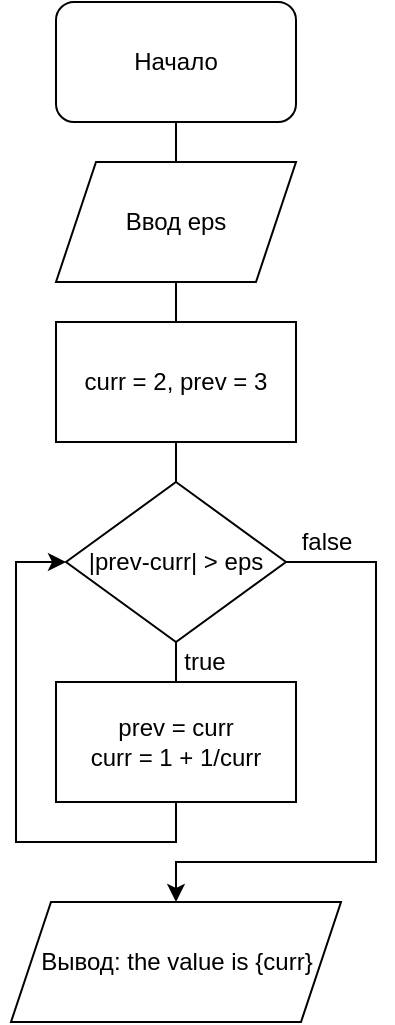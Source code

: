 <mxfile version="20.3.0"><diagram id="7OYDR6Sl_fwcCW36Tkf4" name="Страница 1"><mxGraphModel dx="1673" dy="885" grid="1" gridSize="10" guides="1" tooltips="1" connect="1" arrows="1" fold="1" page="1" pageScale="1" pageWidth="827" pageHeight="1169" math="0" shadow="0"><root><mxCell id="0"/><mxCell id="1" parent="0"/><mxCell id="YoBlFtlXweqQkqGuwIqj-1" value="Начало" style="rounded=1;whiteSpace=wrap;html=1;" vertex="1" parent="1"><mxGeometry x="360" y="160" width="120" height="60" as="geometry"/></mxCell><mxCell id="YoBlFtlXweqQkqGuwIqj-3" style="edgeStyle=orthogonalEdgeStyle;rounded=0;orthogonalLoop=1;jettySize=auto;html=1;entryX=0.5;entryY=1;entryDx=0;entryDy=0;endArrow=none;endFill=0;" edge="1" parent="1" source="YoBlFtlXweqQkqGuwIqj-2" target="YoBlFtlXweqQkqGuwIqj-1"><mxGeometry relative="1" as="geometry"/></mxCell><mxCell id="YoBlFtlXweqQkqGuwIqj-2" value="Ввод eps" style="shape=parallelogram;perimeter=parallelogramPerimeter;whiteSpace=wrap;html=1;fixedSize=1;" vertex="1" parent="1"><mxGeometry x="360" y="240" width="120" height="60" as="geometry"/></mxCell><mxCell id="YoBlFtlXweqQkqGuwIqj-5" style="edgeStyle=orthogonalEdgeStyle;rounded=0;orthogonalLoop=1;jettySize=auto;html=1;entryX=0.5;entryY=1;entryDx=0;entryDy=0;endArrow=none;endFill=0;" edge="1" parent="1" source="YoBlFtlXweqQkqGuwIqj-4" target="YoBlFtlXweqQkqGuwIqj-2"><mxGeometry relative="1" as="geometry"/></mxCell><mxCell id="YoBlFtlXweqQkqGuwIqj-4" value="curr = 2, prev = 3" style="rounded=0;whiteSpace=wrap;html=1;" vertex="1" parent="1"><mxGeometry x="360" y="320" width="120" height="60" as="geometry"/></mxCell><mxCell id="YoBlFtlXweqQkqGuwIqj-7" style="edgeStyle=orthogonalEdgeStyle;rounded=0;orthogonalLoop=1;jettySize=auto;html=1;entryX=0.5;entryY=1;entryDx=0;entryDy=0;endArrow=none;endFill=0;" edge="1" parent="1" source="YoBlFtlXweqQkqGuwIqj-6" target="YoBlFtlXweqQkqGuwIqj-4"><mxGeometry relative="1" as="geometry"/></mxCell><mxCell id="YoBlFtlXweqQkqGuwIqj-14" style="edgeStyle=orthogonalEdgeStyle;rounded=0;orthogonalLoop=1;jettySize=auto;html=1;entryX=0.5;entryY=0;entryDx=0;entryDy=0;endArrow=classic;endFill=1;" edge="1" parent="1" source="YoBlFtlXweqQkqGuwIqj-6" target="YoBlFtlXweqQkqGuwIqj-12"><mxGeometry relative="1" as="geometry"><Array as="points"><mxPoint x="520" y="440"/><mxPoint x="520" y="590"/><mxPoint x="420" y="590"/></Array></mxGeometry></mxCell><mxCell id="YoBlFtlXweqQkqGuwIqj-6" value="|prev-curr| &amp;gt; eps" style="rhombus;whiteSpace=wrap;html=1;" vertex="1" parent="1"><mxGeometry x="365" y="400" width="110" height="80" as="geometry"/></mxCell><mxCell id="YoBlFtlXweqQkqGuwIqj-9" style="edgeStyle=orthogonalEdgeStyle;rounded=0;orthogonalLoop=1;jettySize=auto;html=1;entryX=0.5;entryY=1;entryDx=0;entryDy=0;endArrow=none;endFill=0;" edge="1" parent="1" source="YoBlFtlXweqQkqGuwIqj-8" target="YoBlFtlXweqQkqGuwIqj-6"><mxGeometry relative="1" as="geometry"/></mxCell><mxCell id="YoBlFtlXweqQkqGuwIqj-11" style="edgeStyle=orthogonalEdgeStyle;rounded=0;orthogonalLoop=1;jettySize=auto;html=1;entryX=0;entryY=0.5;entryDx=0;entryDy=0;endArrow=classic;endFill=1;" edge="1" parent="1" source="YoBlFtlXweqQkqGuwIqj-8" target="YoBlFtlXweqQkqGuwIqj-6"><mxGeometry relative="1" as="geometry"><Array as="points"><mxPoint x="420" y="580"/><mxPoint x="340" y="580"/><mxPoint x="340" y="440"/></Array></mxGeometry></mxCell><mxCell id="YoBlFtlXweqQkqGuwIqj-8" value="prev = curr&lt;br&gt;curr = 1 + 1/curr" style="rounded=0;whiteSpace=wrap;html=1;" vertex="1" parent="1"><mxGeometry x="360" y="500" width="120" height="60" as="geometry"/></mxCell><mxCell id="YoBlFtlXweqQkqGuwIqj-10" value="true" style="text;html=1;align=center;verticalAlign=middle;resizable=0;points=[];autosize=1;strokeColor=none;fillColor=none;" vertex="1" parent="1"><mxGeometry x="414" y="475" width="40" height="30" as="geometry"/></mxCell><mxCell id="YoBlFtlXweqQkqGuwIqj-12" value="Вывод: the value is {curr}" style="shape=parallelogram;perimeter=parallelogramPerimeter;whiteSpace=wrap;html=1;fixedSize=1;" vertex="1" parent="1"><mxGeometry x="337.5" y="610" width="165" height="60" as="geometry"/></mxCell><mxCell id="YoBlFtlXweqQkqGuwIqj-15" value="false" style="text;html=1;align=center;verticalAlign=middle;resizable=0;points=[];autosize=1;strokeColor=none;fillColor=none;" vertex="1" parent="1"><mxGeometry x="470" y="415" width="50" height="30" as="geometry"/></mxCell></root></mxGraphModel></diagram></mxfile>